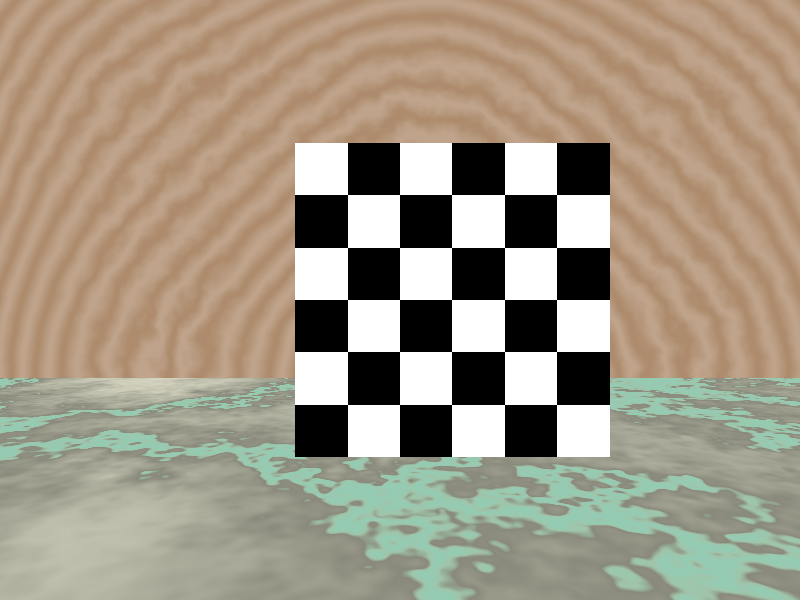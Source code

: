 #include "colors.inc"
#include "textures.inc"
#include "shapes.inc" 
#include "glass.inc" 
#include "metals.inc" 
#include "woods.inc" 
#include "stones.inc"    // pre-defined scene elements 

// TABULEIRO
#declare MEDIAH=0.6;	// Tabuleiro de 0.6*2 de lado -> 1.2m de lado
#declare PROFUNDO=2.0;	// Que tao longue esta o tabuleiro: 2.0m

// CAMERA
#declare ALT_CAMARA=MEDIAH;	// Camera a MEDIAH altura.
#declare POS_CAMARA=-0.2;	// Camera -0.2m na dereita
#declare ANG_CAMARA=75;

camera {
   location  <POS_CAMARA, ALT_CAMARA, 0>
   look_at   <POS_CAMARA, ALT_CAMARA, PROFUNDO>
   angle ANG_CAMARA
}

// Piso
plane {//normal=<0, 1, 0>	y=0
	<0, 1, 0>, 0
	texture { T_Stone25 scale 4 }

}

// Pared
plane {//normal=<0, 1, 0>	y=0
	<0, 0, 1>, PROFUNDO*2
	texture { DMFLightOak }

}


box {
	<-MEDIAH, -MEDIAH, -0.01>, < MEDIAH, MEDIAH, 0.01>
	texture {
		pigment {
			checker
			color rgb<1.0, 1.0, 1.0>
			color rgb<0.0, 0.0, 0.0>
		}
		scale 0.20
	}
	rotate <0, clock, 0>
	translate <0.0, MEDIAH, PROFUNDO>

}


light_source {
   <0.0, 10*MEDIAH, 0>
   color White
} 
